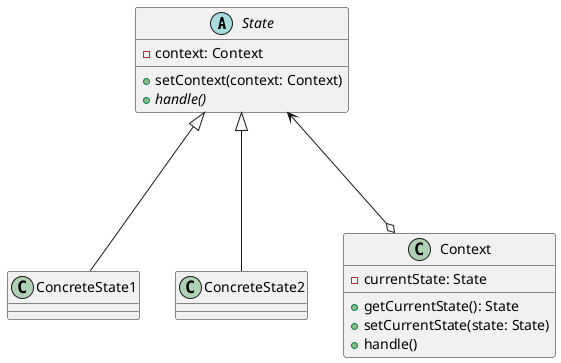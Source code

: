 @startuml

State <|--- ConcreteState1
State <|--- ConcreteState2
State <---o Context


class Context {
	-currentState: State
	+getCurrentState(): State
	+setCurrentState(state: State)
	+handle()
}

abstract class State {
	-context: Context
	+setContext(context: Context)
	+{abstract}handle()
}

class ConcreteState1
class ConcreteState2


@enduml